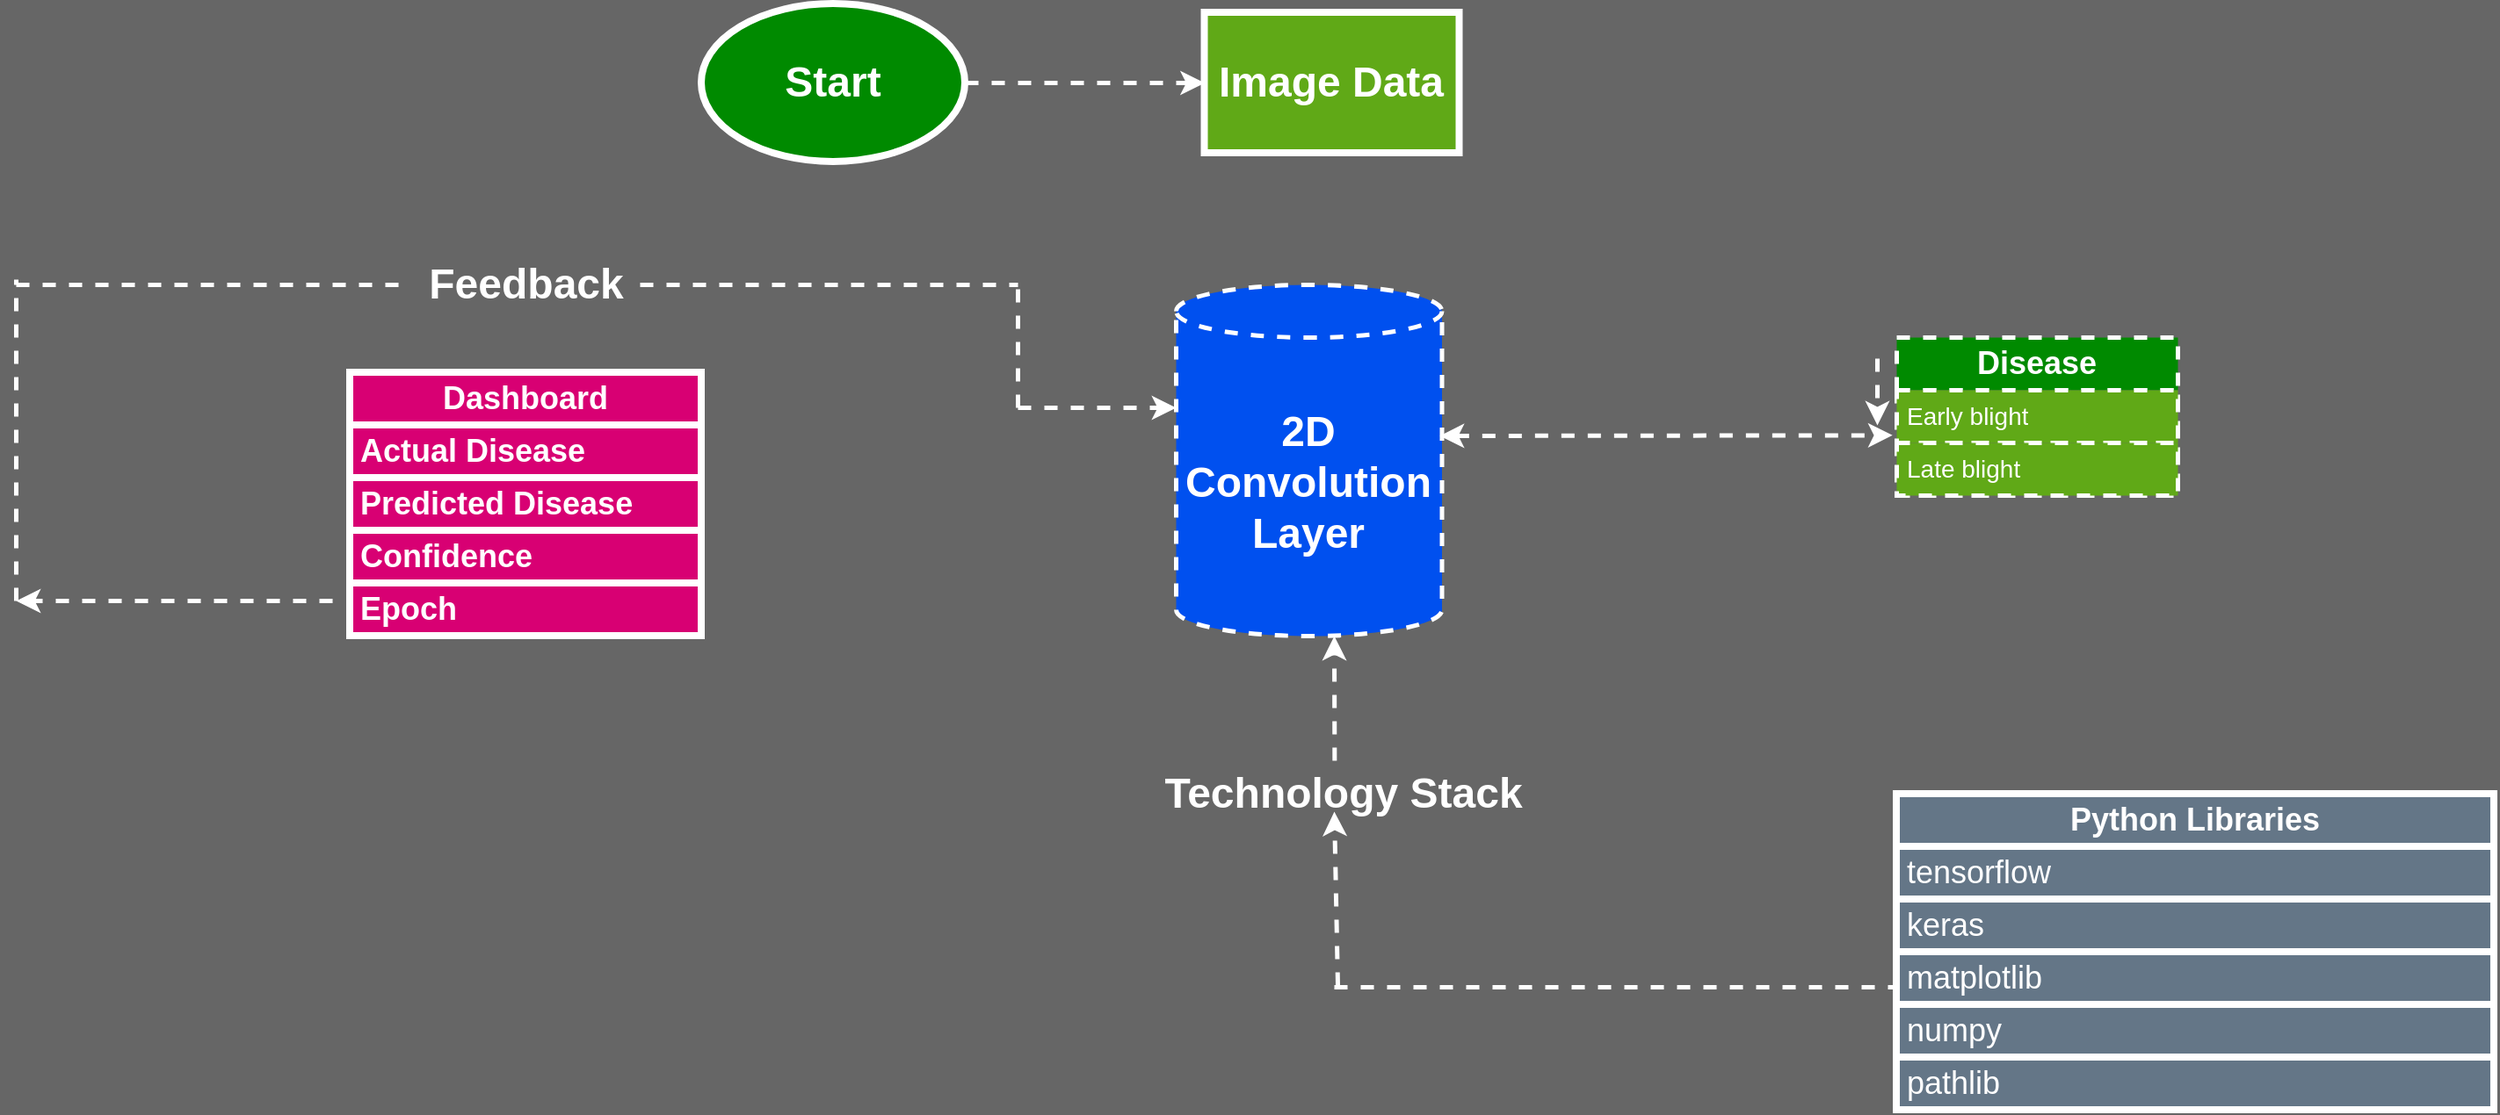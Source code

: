 <mxfile version="22.0.0" type="github">
  <diagram name="Page-1" id="VQkdfmnfzzS07gL8s0ip">
    <mxGraphModel dx="1400" dy="755" grid="1" gridSize="10" guides="1" tooltips="1" connect="1" arrows="1" fold="1" page="1" pageScale="1" pageWidth="850" pageHeight="1100" background="#666666" math="0" shadow="0">
      <root>
        <mxCell id="0" />
        <mxCell id="1" parent="0" />
        <mxCell id="tFPNT0vVDYACMj4LjYBP-1" value="&lt;b&gt;&lt;font style=&quot;font-size: 24px;&quot;&gt;2D Convolution Layer&lt;/font&gt;&lt;/b&gt;" style="shape=cylinder3;whiteSpace=wrap;html=1;boundedLbl=1;backgroundOutline=1;size=15;fillColor=#0050ef;fontColor=#ffffff;strokeColor=#FFFFFF;strokeWidth=2.5;dashed=1;" vertex="1" parent="1">
          <mxGeometry x="760" y="240" width="151.25" height="200" as="geometry" />
        </mxCell>
        <mxCell id="tFPNT0vVDYACMj4LjYBP-2" value="&lt;b&gt;&lt;font style=&quot;font-size: 18px;&quot;&gt;Disease&lt;/font&gt;&lt;/b&gt;" style="swimlane;fontStyle=0;childLayout=stackLayout;horizontal=1;startSize=30;horizontalStack=0;resizeParent=1;resizeParentMax=0;resizeLast=0;collapsible=1;marginBottom=0;whiteSpace=wrap;html=1;fillColor=#008a00;fontColor=#ffffff;strokeColor=#FFFFFF;strokeWidth=2.5;dashed=1;" vertex="1" parent="1">
          <mxGeometry x="1170" y="270" width="160" height="90" as="geometry" />
        </mxCell>
        <mxCell id="tFPNT0vVDYACMj4LjYBP-3" value="&lt;font style=&quot;font-size: 14px;&quot; color=&quot;#ffffff&quot;&gt;Early blight&lt;/font&gt;" style="text;strokeColor=#FFFFFF;fillColor=#60a917;align=left;verticalAlign=middle;spacingLeft=4;spacingRight=4;overflow=hidden;points=[[0,0.5],[1,0.5]];portConstraint=eastwest;rotatable=0;whiteSpace=wrap;html=1;fontColor=#ffffff;strokeWidth=2.5;dashed=1;" vertex="1" parent="tFPNT0vVDYACMj4LjYBP-2">
          <mxGeometry y="30" width="160" height="30" as="geometry" />
        </mxCell>
        <mxCell id="tFPNT0vVDYACMj4LjYBP-4" value="&lt;font style=&quot;font-size: 14px;&quot; color=&quot;#ffffff&quot;&gt;Late blight&lt;/font&gt;" style="text;strokeColor=#FFFFFF;fillColor=#60a917;align=left;verticalAlign=middle;spacingLeft=4;spacingRight=4;overflow=hidden;points=[[0,0.5],[1,0.5]];portConstraint=eastwest;rotatable=0;whiteSpace=wrap;html=1;fontColor=#ffffff;strokeWidth=2.5;dashed=1;" vertex="1" parent="tFPNT0vVDYACMj4LjYBP-2">
          <mxGeometry y="60" width="160" height="30" as="geometry" />
        </mxCell>
        <mxCell id="tFPNT0vVDYACMj4LjYBP-6" value="&lt;font style=&quot;font-size: 18px;&quot;&gt;&lt;b&gt;Python Libraries&lt;/b&gt;&lt;/font&gt;" style="swimlane;fontStyle=0;childLayout=stackLayout;horizontal=1;startSize=30;horizontalStack=0;resizeParent=1;resizeParentMax=0;resizeLast=0;collapsible=1;marginBottom=0;whiteSpace=wrap;html=1;fillColor=#647687;strokeColor=#FFFFFF;strokeWidth=4;fontColor=#ffffff;" vertex="1" parent="1">
          <mxGeometry x="1170" y="530" width="340" height="180" as="geometry" />
        </mxCell>
        <mxCell id="tFPNT0vVDYACMj4LjYBP-8" value="&lt;font style=&quot;font-size: 18px;&quot;&gt;tensorflow&lt;/font&gt;" style="text;strokeColor=#FFFFFF;fillColor=#647687;align=left;verticalAlign=middle;spacingLeft=4;spacingRight=4;overflow=hidden;points=[[0,0.5],[1,0.5]];portConstraint=eastwest;rotatable=0;whiteSpace=wrap;html=1;fontColor=#ffffff;strokeWidth=4;" vertex="1" parent="tFPNT0vVDYACMj4LjYBP-6">
          <mxGeometry y="30" width="340" height="30" as="geometry" />
        </mxCell>
        <mxCell id="tFPNT0vVDYACMj4LjYBP-9" value="&lt;font style=&quot;font-size: 18px;&quot;&gt;keras&lt;/font&gt;" style="text;strokeColor=#FFFFFF;fillColor=#647687;align=left;verticalAlign=middle;spacingLeft=4;spacingRight=4;overflow=hidden;points=[[0,0.5],[1,0.5]];portConstraint=eastwest;rotatable=0;whiteSpace=wrap;html=1;fontColor=#ffffff;strokeWidth=4;" vertex="1" parent="tFPNT0vVDYACMj4LjYBP-6">
          <mxGeometry y="60" width="340" height="30" as="geometry" />
        </mxCell>
        <mxCell id="tFPNT0vVDYACMj4LjYBP-10" value="&lt;span style=&quot;font-size: 18px;&quot;&gt;matplotlib&lt;/span&gt;" style="text;strokeColor=#FFFFFF;fillColor=#647687;align=left;verticalAlign=middle;spacingLeft=4;spacingRight=4;overflow=hidden;points=[[0,0.5],[1,0.5]];portConstraint=eastwest;rotatable=0;whiteSpace=wrap;html=1;fontColor=#ffffff;strokeWidth=4;" vertex="1" parent="tFPNT0vVDYACMj4LjYBP-6">
          <mxGeometry y="90" width="340" height="30" as="geometry" />
        </mxCell>
        <mxCell id="tFPNT0vVDYACMj4LjYBP-11" value="&lt;span style=&quot;font-size: 18px;&quot;&gt;numpy&lt;/span&gt;" style="text;strokeColor=#FFFFFF;fillColor=#647687;align=left;verticalAlign=middle;spacingLeft=4;spacingRight=4;overflow=hidden;points=[[0,0.5],[1,0.5]];portConstraint=eastwest;rotatable=0;whiteSpace=wrap;html=1;fontColor=#ffffff;strokeWidth=4;" vertex="1" parent="tFPNT0vVDYACMj4LjYBP-6">
          <mxGeometry y="120" width="340" height="30" as="geometry" />
        </mxCell>
        <mxCell id="tFPNT0vVDYACMj4LjYBP-12" value="&lt;span style=&quot;font-size: 18px;&quot;&gt;pathlib&lt;/span&gt;" style="text;strokeColor=#FFFFFF;fillColor=#647687;align=left;verticalAlign=middle;spacingLeft=4;spacingRight=4;overflow=hidden;points=[[0,0.5],[1,0.5]];portConstraint=eastwest;rotatable=0;whiteSpace=wrap;html=1;fontColor=#ffffff;strokeWidth=4;" vertex="1" parent="tFPNT0vVDYACMj4LjYBP-6">
          <mxGeometry y="150" width="340" height="30" as="geometry" />
        </mxCell>
        <mxCell id="tFPNT0vVDYACMj4LjYBP-13" value="" style="endArrow=classic;html=1;rounded=0;strokeWidth=2.5;strokeColor=#FFFFFF;exitX=0.479;exitY=0.025;exitDx=0;exitDy=0;exitPerimeter=0;dashed=1;entryX=0.595;entryY=1;entryDx=0;entryDy=0;entryPerimeter=0;" edge="1" parent="1" source="tFPNT0vVDYACMj4LjYBP-15" target="tFPNT0vVDYACMj4LjYBP-1">
          <mxGeometry width="50" height="50" relative="1" as="geometry">
            <mxPoint x="851" y="650" as="sourcePoint" />
            <mxPoint x="851" y="440" as="targetPoint" />
          </mxGeometry>
        </mxCell>
        <mxCell id="tFPNT0vVDYACMj4LjYBP-14" value="" style="endArrow=none;html=1;rounded=0;strokeColor=#FFFFFF;strokeWidth=2.5;dashed=1;" edge="1" parent="1">
          <mxGeometry width="50" height="50" relative="1" as="geometry">
            <mxPoint x="850" y="640" as="sourcePoint" />
            <mxPoint x="1170" y="640" as="targetPoint" />
          </mxGeometry>
        </mxCell>
        <mxCell id="tFPNT0vVDYACMj4LjYBP-15" value="&lt;font color=&quot;#ffffff&quot; style=&quot;font-size: 24px;&quot;&gt;&lt;b&gt;Technology Stack&lt;/b&gt;&lt;/font&gt;" style="text;html=1;align=center;verticalAlign=middle;resizable=0;points=[];autosize=1;strokeColor=none;fillColor=none;" vertex="1" parent="1">
          <mxGeometry x="740" y="510" width="230" height="40" as="geometry" />
        </mxCell>
        <mxCell id="tFPNT0vVDYACMj4LjYBP-16" value="" style="endArrow=classic;html=1;rounded=0;strokeWidth=2.5;strokeColor=#FFFFFF;entryX=0.474;entryY=1.025;entryDx=0;entryDy=0;entryPerimeter=0;dashed=1;" edge="1" parent="1">
          <mxGeometry width="50" height="50" relative="1" as="geometry">
            <mxPoint x="852" y="639" as="sourcePoint" />
            <mxPoint x="850" y="540" as="targetPoint" />
          </mxGeometry>
        </mxCell>
        <mxCell id="tFPNT0vVDYACMj4LjYBP-17" style="edgeStyle=orthogonalEdgeStyle;rounded=0;orthogonalLoop=1;jettySize=auto;html=1;exitX=1;exitY=0.5;exitDx=0;exitDy=0;strokeWidth=2.5;strokeColor=#FFFFFF;dashed=1;" edge="1" parent="1" source="tFPNT0vVDYACMj4LjYBP-18" target="tFPNT0vVDYACMj4LjYBP-19">
          <mxGeometry relative="1" as="geometry" />
        </mxCell>
        <mxCell id="tFPNT0vVDYACMj4LjYBP-18" value="&lt;font color=&quot;#ffffff&quot; size=&quot;1&quot; style=&quot;&quot;&gt;&lt;b style=&quot;font-size: 24px;&quot;&gt;Start&lt;/b&gt;&lt;/font&gt;" style="ellipse;whiteSpace=wrap;html=1;fillColor=#008a00;strokeColor=#FFFFFF;strokeWidth=4;fontColor=#ffffff;" vertex="1" parent="1">
          <mxGeometry x="490" y="80" width="150" height="90" as="geometry" />
        </mxCell>
        <mxCell id="tFPNT0vVDYACMj4LjYBP-19" value="&lt;font style=&quot;font-size: 24px;&quot;&gt;&lt;b&gt;Image Data&lt;/b&gt;&lt;/font&gt;" style="rounded=0;whiteSpace=wrap;html=1;fillColor=#60a917;strokeColor=#FFFFFF;strokeWidth=4;fontColor=#ffffff;" vertex="1" parent="1">
          <mxGeometry x="776.25" y="85" width="145" height="80" as="geometry" />
        </mxCell>
        <mxCell id="tFPNT0vVDYACMj4LjYBP-21" style="edgeStyle=orthogonalEdgeStyle;rounded=0;orthogonalLoop=1;jettySize=auto;html=1;exitX=0.5;exitY=1;exitDx=0;exitDy=0;strokeWidth=2.5;strokeColor=#FFFFFF;dashed=1;" edge="1" parent="1">
          <mxGeometry relative="1" as="geometry">
            <mxPoint x="1159" y="282" as="sourcePoint" />
            <mxPoint x="1159" y="320" as="targetPoint" />
          </mxGeometry>
        </mxCell>
        <mxCell id="tFPNT0vVDYACMj4LjYBP-23" value="" style="endArrow=classic;startArrow=classic;html=1;rounded=0;strokeWidth=2.5;strokeColor=#FFFFFF;dashed=1;entryX=-0.015;entryY=0.856;entryDx=0;entryDy=0;entryPerimeter=0;" edge="1" parent="1" target="tFPNT0vVDYACMj4LjYBP-3">
          <mxGeometry width="50" height="50" relative="1" as="geometry">
            <mxPoint x="910" y="326" as="sourcePoint" />
            <mxPoint x="640" y="325" as="targetPoint" />
          </mxGeometry>
        </mxCell>
        <mxCell id="tFPNT0vVDYACMj4LjYBP-24" value="&lt;font style=&quot;font-size: 18px;&quot;&gt;&lt;b&gt;Dashboard&lt;/b&gt;&lt;/font&gt;" style="swimlane;fontStyle=0;childLayout=stackLayout;horizontal=1;startSize=30;horizontalStack=0;resizeParent=1;resizeParentMax=0;resizeLast=0;collapsible=1;marginBottom=0;whiteSpace=wrap;html=1;fillColor=#d80073;strokeColor=#FFFFFF;strokeWidth=4;fontColor=#ffffff;" vertex="1" parent="1">
          <mxGeometry x="290" y="290" width="200" height="150" as="geometry" />
        </mxCell>
        <mxCell id="tFPNT0vVDYACMj4LjYBP-25" value="&lt;font style=&quot;font-size: 18px;&quot;&gt;&lt;b&gt;Actual Disease&lt;/b&gt;&lt;/font&gt;" style="text;strokeColor=#FFFFFF;fillColor=#d80073;align=left;verticalAlign=middle;spacingLeft=4;spacingRight=4;overflow=hidden;points=[[0,0.5],[1,0.5]];portConstraint=eastwest;rotatable=0;whiteSpace=wrap;html=1;strokeWidth=4;fontColor=#ffffff;" vertex="1" parent="tFPNT0vVDYACMj4LjYBP-24">
          <mxGeometry y="30" width="200" height="30" as="geometry" />
        </mxCell>
        <mxCell id="tFPNT0vVDYACMj4LjYBP-26" value="&lt;font style=&quot;font-size: 18px;&quot;&gt;&lt;b&gt;Predicted Disease&lt;/b&gt;&lt;/font&gt;" style="text;strokeColor=#FFFFFF;fillColor=#d80073;align=left;verticalAlign=middle;spacingLeft=4;spacingRight=4;overflow=hidden;points=[[0,0.5],[1,0.5]];portConstraint=eastwest;rotatable=0;whiteSpace=wrap;html=1;fontColor=#ffffff;strokeWidth=4;" vertex="1" parent="tFPNT0vVDYACMj4LjYBP-24">
          <mxGeometry y="60" width="200" height="30" as="geometry" />
        </mxCell>
        <mxCell id="tFPNT0vVDYACMj4LjYBP-27" value="&lt;font style=&quot;font-size: 18px;&quot;&gt;&lt;b&gt;Confidence&lt;/b&gt;&lt;/font&gt;" style="text;strokeColor=#FFFFFF;fillColor=#d80073;align=left;verticalAlign=middle;spacingLeft=4;spacingRight=4;overflow=hidden;points=[[0,0.5],[1,0.5]];portConstraint=eastwest;rotatable=0;whiteSpace=wrap;html=1;fontColor=#ffffff;strokeWidth=4;" vertex="1" parent="tFPNT0vVDYACMj4LjYBP-24">
          <mxGeometry y="90" width="200" height="30" as="geometry" />
        </mxCell>
        <mxCell id="tFPNT0vVDYACMj4LjYBP-29" value="&lt;font style=&quot;font-size: 18px;&quot;&gt;&lt;b&gt;Epoch&lt;/b&gt;&lt;/font&gt;" style="text;strokeColor=#FFFFFF;fillColor=#d80073;align=left;verticalAlign=middle;spacingLeft=4;spacingRight=4;overflow=hidden;points=[[0,0.5],[1,0.5]];portConstraint=eastwest;rotatable=0;whiteSpace=wrap;html=1;fontColor=#ffffff;strokeWidth=4;" vertex="1" parent="tFPNT0vVDYACMj4LjYBP-24">
          <mxGeometry y="120" width="200" height="30" as="geometry" />
        </mxCell>
        <mxCell id="tFPNT0vVDYACMj4LjYBP-30" value="" style="endArrow=none;html=1;rounded=0;strokeWidth=2.5;strokeColor=#FFFFFF;dashed=1;" edge="1" parent="1">
          <mxGeometry width="50" height="50" relative="1" as="geometry">
            <mxPoint x="100" y="420" as="sourcePoint" />
            <mxPoint x="100" y="237" as="targetPoint" />
          </mxGeometry>
        </mxCell>
        <mxCell id="tFPNT0vVDYACMj4LjYBP-31" value="" style="endArrow=none;html=1;rounded=0;strokeWidth=2.5;strokeColor=#FFFFFF;dashed=1;" edge="1" parent="1">
          <mxGeometry width="50" height="50" relative="1" as="geometry">
            <mxPoint x="455" y="240" as="sourcePoint" />
            <mxPoint x="670" y="240" as="targetPoint" />
          </mxGeometry>
        </mxCell>
        <mxCell id="tFPNT0vVDYACMj4LjYBP-32" value="" style="endArrow=classic;html=1;rounded=0;strokeWidth=2.5;strokeColor=#FFFFFF;dashed=1;" edge="1" parent="1">
          <mxGeometry width="50" height="50" relative="1" as="geometry">
            <mxPoint x="670" y="310" as="sourcePoint" />
            <mxPoint x="760" y="310" as="targetPoint" />
          </mxGeometry>
        </mxCell>
        <mxCell id="tFPNT0vVDYACMj4LjYBP-33" value="" style="endArrow=none;html=1;rounded=0;strokeWidth=2.5;strokeColor=#FFFFFF;dashed=1;" edge="1" parent="1">
          <mxGeometry width="50" height="50" relative="1" as="geometry">
            <mxPoint x="100" y="240" as="sourcePoint" />
            <mxPoint x="325" y="240" as="targetPoint" />
          </mxGeometry>
        </mxCell>
        <mxCell id="tFPNT0vVDYACMj4LjYBP-34" value="&lt;font color=&quot;#ffffff&quot; style=&quot;font-size: 24px;&quot;&gt;&lt;b&gt;Feedback&lt;/b&gt;&lt;/font&gt;" style="text;html=1;align=center;verticalAlign=middle;resizable=0;points=[];autosize=1;strokeColor=none;fillColor=none;" vertex="1" parent="1">
          <mxGeometry x="325" y="220" width="130" height="40" as="geometry" />
        </mxCell>
        <mxCell id="tFPNT0vVDYACMj4LjYBP-35" value="" style="endArrow=none;html=1;rounded=0;strokeWidth=2.5;strokeColor=#FFFFFF;dashed=1;" edge="1" parent="1">
          <mxGeometry width="50" height="50" relative="1" as="geometry">
            <mxPoint x="670" y="310" as="sourcePoint" />
            <mxPoint x="670" y="240" as="targetPoint" />
          </mxGeometry>
        </mxCell>
        <mxCell id="tFPNT0vVDYACMj4LjYBP-36" value="" style="endArrow=classic;html=1;rounded=0;strokeWidth=2.5;strokeColor=#FFFFFF;dashed=1;" edge="1" parent="1">
          <mxGeometry width="50" height="50" relative="1" as="geometry">
            <mxPoint x="280" y="420" as="sourcePoint" />
            <mxPoint x="100" y="420" as="targetPoint" />
          </mxGeometry>
        </mxCell>
      </root>
    </mxGraphModel>
  </diagram>
</mxfile>
